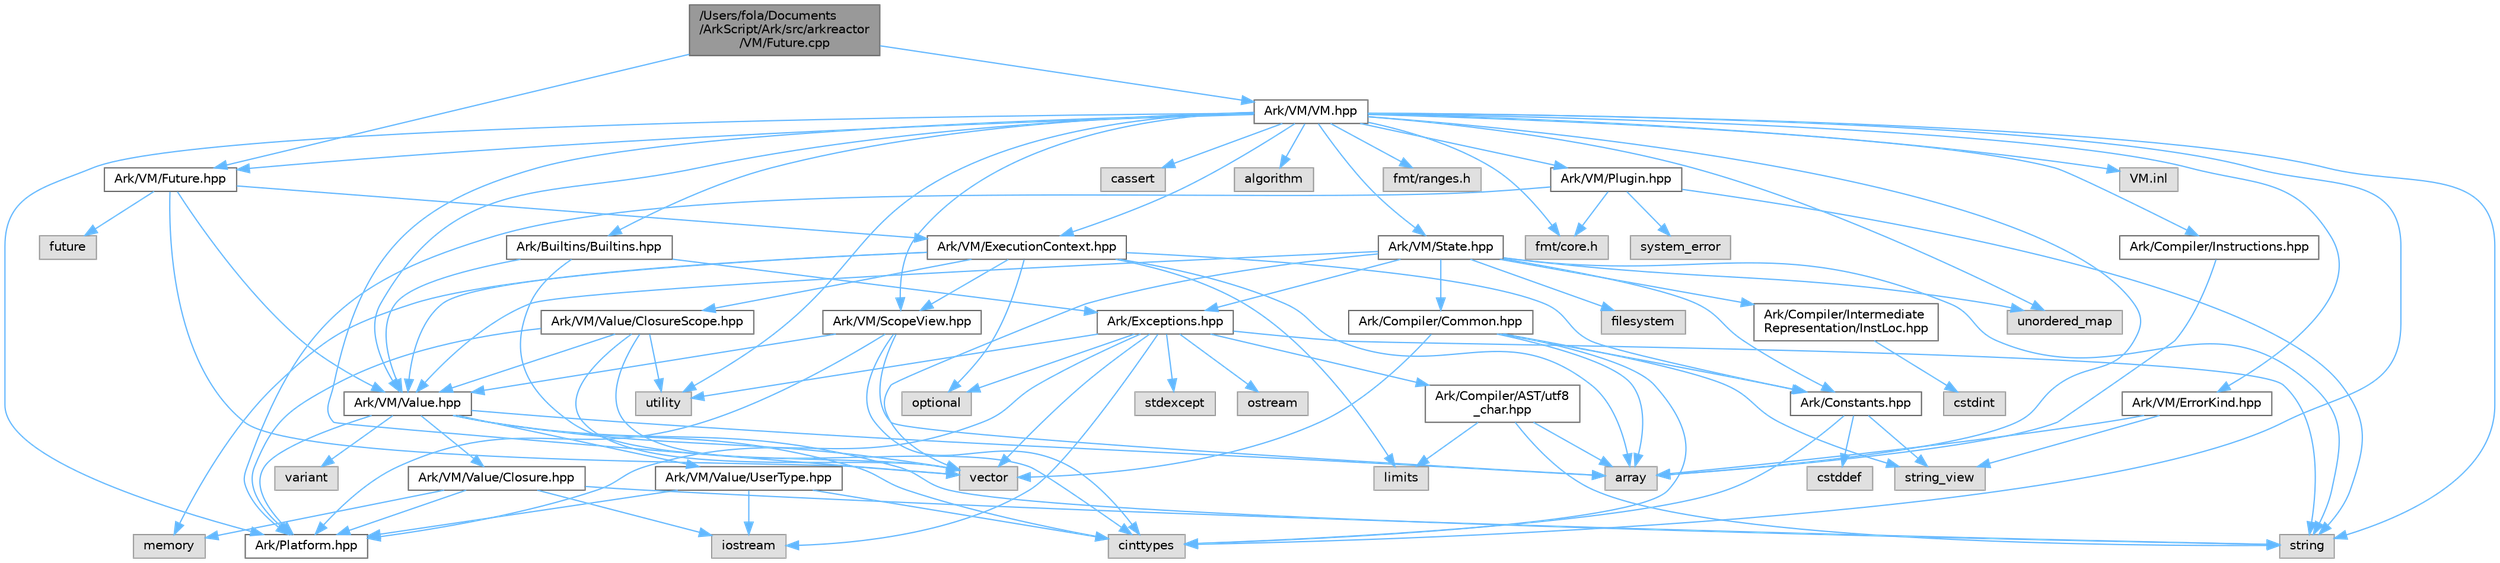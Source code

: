 digraph "/Users/fola/Documents/ArkScript/Ark/src/arkreactor/VM/Future.cpp"
{
 // INTERACTIVE_SVG=YES
 // LATEX_PDF_SIZE
  bgcolor="transparent";
  edge [fontname=Helvetica,fontsize=10,labelfontname=Helvetica,labelfontsize=10];
  node [fontname=Helvetica,fontsize=10,shape=box,height=0.2,width=0.4];
  Node1 [id="Node000001",label="/Users/fola/Documents\l/ArkScript/Ark/src/arkreactor\l/VM/Future.cpp",height=0.2,width=0.4,color="gray40", fillcolor="grey60", style="filled", fontcolor="black",tooltip=" "];
  Node1 -> Node2 [id="edge1_Node000001_Node000002",color="steelblue1",style="solid",tooltip=" "];
  Node2 [id="Node000002",label="Ark/VM/Future.hpp",height=0.2,width=0.4,color="grey40", fillcolor="white", style="filled",URL="$d0/dda/Future_8hpp.html",tooltip="Internal object to resolve asynchronously a function call in ArkScript."];
  Node2 -> Node3 [id="edge2_Node000002_Node000003",color="steelblue1",style="solid",tooltip=" "];
  Node3 [id="Node000003",label="future",height=0.2,width=0.4,color="grey60", fillcolor="#E0E0E0", style="filled",tooltip=" "];
  Node2 -> Node4 [id="edge3_Node000002_Node000004",color="steelblue1",style="solid",tooltip=" "];
  Node4 [id="Node000004",label="vector",height=0.2,width=0.4,color="grey60", fillcolor="#E0E0E0", style="filled",tooltip=" "];
  Node2 -> Node5 [id="edge4_Node000002_Node000005",color="steelblue1",style="solid",tooltip=" "];
  Node5 [id="Node000005",label="Ark/VM/Value.hpp",height=0.2,width=0.4,color="grey40", fillcolor="white", style="filled",URL="$de/dfd/Value_8hpp.html",tooltip="Default value type handled by the virtual machine."];
  Node5 -> Node4 [id="edge5_Node000005_Node000004",color="steelblue1",style="solid",tooltip=" "];
  Node5 -> Node6 [id="edge6_Node000005_Node000006",color="steelblue1",style="solid",tooltip=" "];
  Node6 [id="Node000006",label="variant",height=0.2,width=0.4,color="grey60", fillcolor="#E0E0E0", style="filled",tooltip=" "];
  Node5 -> Node7 [id="edge7_Node000005_Node000007",color="steelblue1",style="solid",tooltip=" "];
  Node7 [id="Node000007",label="string",height=0.2,width=0.4,color="grey60", fillcolor="#E0E0E0", style="filled",tooltip=" "];
  Node5 -> Node8 [id="edge8_Node000005_Node000008",color="steelblue1",style="solid",tooltip=" "];
  Node8 [id="Node000008",label="cinttypes",height=0.2,width=0.4,color="grey60", fillcolor="#E0E0E0", style="filled",tooltip=" "];
  Node5 -> Node9 [id="edge9_Node000005_Node000009",color="steelblue1",style="solid",tooltip=" "];
  Node9 [id="Node000009",label="array",height=0.2,width=0.4,color="grey60", fillcolor="#E0E0E0", style="filled",tooltip=" "];
  Node5 -> Node10 [id="edge10_Node000005_Node000010",color="steelblue1",style="solid",tooltip=" "];
  Node10 [id="Node000010",label="Ark/VM/Value/Closure.hpp",height=0.2,width=0.4,color="grey40", fillcolor="white", style="filled",URL="$dc/dd5/Closure_8hpp.html",tooltip="Subtype of the value type, handling closures."];
  Node10 -> Node11 [id="edge11_Node000010_Node000011",color="steelblue1",style="solid",tooltip=" "];
  Node11 [id="Node000011",label="memory",height=0.2,width=0.4,color="grey60", fillcolor="#E0E0E0", style="filled",tooltip=" "];
  Node10 -> Node12 [id="edge12_Node000010_Node000012",color="steelblue1",style="solid",tooltip=" "];
  Node12 [id="Node000012",label="iostream",height=0.2,width=0.4,color="grey60", fillcolor="#E0E0E0", style="filled",tooltip=" "];
  Node10 -> Node7 [id="edge13_Node000010_Node000007",color="steelblue1",style="solid",tooltip=" "];
  Node10 -> Node13 [id="edge14_Node000010_Node000013",color="steelblue1",style="solid",tooltip=" "];
  Node13 [id="Node000013",label="Ark/Platform.hpp",height=0.2,width=0.4,color="grey40", fillcolor="white", style="filled",URL="$d5/d40/Platform_8hpp.html",tooltip="ArkScript configuration macros."];
  Node5 -> Node14 [id="edge15_Node000005_Node000014",color="steelblue1",style="solid",tooltip=" "];
  Node14 [id="Node000014",label="Ark/VM/Value/UserType.hpp",height=0.2,width=0.4,color="grey40", fillcolor="white", style="filled",URL="$dc/d3d/UserType_8hpp.html",tooltip="Subtype of the value, capable of handling any C++ type."];
  Node14 -> Node12 [id="edge16_Node000014_Node000012",color="steelblue1",style="solid",tooltip=" "];
  Node14 -> Node8 [id="edge17_Node000014_Node000008",color="steelblue1",style="solid",tooltip=" "];
  Node14 -> Node13 [id="edge18_Node000014_Node000013",color="steelblue1",style="solid",tooltip=" "];
  Node5 -> Node13 [id="edge19_Node000005_Node000013",color="steelblue1",style="solid",tooltip=" "];
  Node2 -> Node15 [id="edge20_Node000002_Node000015",color="steelblue1",style="solid",tooltip=" "];
  Node15 [id="Node000015",label="Ark/VM/ExecutionContext.hpp",height=0.2,width=0.4,color="grey40", fillcolor="white", style="filled",URL="$db/df6/ExecutionContext_8hpp.html",tooltip="Keeping track of the internal data needed by the VM."];
  Node15 -> Node9 [id="edge21_Node000015_Node000009",color="steelblue1",style="solid",tooltip=" "];
  Node15 -> Node16 [id="edge22_Node000015_Node000016",color="steelblue1",style="solid",tooltip=" "];
  Node16 [id="Node000016",label="limits",height=0.2,width=0.4,color="grey60", fillcolor="#E0E0E0", style="filled",tooltip=" "];
  Node15 -> Node11 [id="edge23_Node000015_Node000011",color="steelblue1",style="solid",tooltip=" "];
  Node15 -> Node17 [id="edge24_Node000015_Node000017",color="steelblue1",style="solid",tooltip=" "];
  Node17 [id="Node000017",label="optional",height=0.2,width=0.4,color="grey60", fillcolor="#E0E0E0", style="filled",tooltip=" "];
  Node15 -> Node18 [id="edge25_Node000015_Node000018",color="steelblue1",style="solid",tooltip=" "];
  Node18 [id="Node000018",label="Ark/Constants.hpp",height=0.2,width=0.4,color="grey40", fillcolor="white", style="filled",URL="$d6/de9/Constants_8hpp.html",tooltip="Constants used by ArkScript."];
  Node18 -> Node19 [id="edge26_Node000018_Node000019",color="steelblue1",style="solid",tooltip=" "];
  Node19 [id="Node000019",label="string_view",height=0.2,width=0.4,color="grey60", fillcolor="#E0E0E0", style="filled",tooltip=" "];
  Node18 -> Node8 [id="edge27_Node000018_Node000008",color="steelblue1",style="solid",tooltip=" "];
  Node18 -> Node20 [id="edge28_Node000018_Node000020",color="steelblue1",style="solid",tooltip=" "];
  Node20 [id="Node000020",label="cstddef",height=0.2,width=0.4,color="grey60", fillcolor="#E0E0E0", style="filled",tooltip=" "];
  Node15 -> Node5 [id="edge29_Node000015_Node000005",color="steelblue1",style="solid",tooltip=" "];
  Node15 -> Node21 [id="edge30_Node000015_Node000021",color="steelblue1",style="solid",tooltip=" "];
  Node21 [id="Node000021",label="Ark/VM/ScopeView.hpp",height=0.2,width=0.4,color="grey40", fillcolor="white", style="filled",URL="$d8/d45/ScopeView_8hpp.html",tooltip=" "];
  Node21 -> Node9 [id="edge31_Node000021_Node000009",color="steelblue1",style="solid",tooltip=" "];
  Node21 -> Node8 [id="edge32_Node000021_Node000008",color="steelblue1",style="solid",tooltip=" "];
  Node21 -> Node13 [id="edge33_Node000021_Node000013",color="steelblue1",style="solid",tooltip=" "];
  Node21 -> Node5 [id="edge34_Node000021_Node000005",color="steelblue1",style="solid",tooltip=" "];
  Node15 -> Node22 [id="edge35_Node000015_Node000022",color="steelblue1",style="solid",tooltip=" "];
  Node22 [id="Node000022",label="Ark/VM/Value/ClosureScope.hpp",height=0.2,width=0.4,color="grey40", fillcolor="white", style="filled",URL="$d1/d71/ClosureScope_8hpp.html",tooltip="Subtype of the value type, handling closures."];
  Node22 -> Node4 [id="edge36_Node000022_Node000004",color="steelblue1",style="solid",tooltip=" "];
  Node22 -> Node23 [id="edge37_Node000022_Node000023",color="steelblue1",style="solid",tooltip=" "];
  Node23 [id="Node000023",label="utility",height=0.2,width=0.4,color="grey60", fillcolor="#E0E0E0", style="filled",tooltip=" "];
  Node22 -> Node8 [id="edge38_Node000022_Node000008",color="steelblue1",style="solid",tooltip=" "];
  Node22 -> Node13 [id="edge39_Node000022_Node000013",color="steelblue1",style="solid",tooltip=" "];
  Node22 -> Node5 [id="edge40_Node000022_Node000005",color="steelblue1",style="solid",tooltip=" "];
  Node1 -> Node24 [id="edge41_Node000001_Node000024",color="steelblue1",style="solid",tooltip=" "];
  Node24 [id="Node000024",label="Ark/VM/VM.hpp",height=0.2,width=0.4,color="grey40", fillcolor="white", style="filled",URL="$d1/d91/VM_8hpp.html",tooltip="The ArkScript virtual machine."];
  Node24 -> Node9 [id="edge42_Node000024_Node000009",color="steelblue1",style="solid",tooltip=" "];
  Node24 -> Node4 [id="edge43_Node000024_Node000004",color="steelblue1",style="solid",tooltip=" "];
  Node24 -> Node7 [id="edge44_Node000024_Node000007",color="steelblue1",style="solid",tooltip=" "];
  Node24 -> Node25 [id="edge45_Node000024_Node000025",color="steelblue1",style="solid",tooltip=" "];
  Node25 [id="Node000025",label="cassert",height=0.2,width=0.4,color="grey60", fillcolor="#E0E0E0", style="filled",tooltip=" "];
  Node24 -> Node23 [id="edge46_Node000024_Node000023",color="steelblue1",style="solid",tooltip=" "];
  Node24 -> Node8 [id="edge47_Node000024_Node000008",color="steelblue1",style="solid",tooltip=" "];
  Node24 -> Node26 [id="edge48_Node000024_Node000026",color="steelblue1",style="solid",tooltip=" "];
  Node26 [id="Node000026",label="unordered_map",height=0.2,width=0.4,color="grey60", fillcolor="#E0E0E0", style="filled",tooltip=" "];
  Node24 -> Node27 [id="edge49_Node000024_Node000027",color="steelblue1",style="solid",tooltip=" "];
  Node27 [id="Node000027",label="algorithm",height=0.2,width=0.4,color="grey60", fillcolor="#E0E0E0", style="filled",tooltip=" "];
  Node24 -> Node28 [id="edge50_Node000024_Node000028",color="steelblue1",style="solid",tooltip=" "];
  Node28 [id="Node000028",label="fmt/core.h",height=0.2,width=0.4,color="grey60", fillcolor="#E0E0E0", style="filled",tooltip=" "];
  Node24 -> Node29 [id="edge51_Node000024_Node000029",color="steelblue1",style="solid",tooltip=" "];
  Node29 [id="Node000029",label="fmt/ranges.h",height=0.2,width=0.4,color="grey60", fillcolor="#E0E0E0", style="filled",tooltip=" "];
  Node24 -> Node30 [id="edge52_Node000024_Node000030",color="steelblue1",style="solid",tooltip=" "];
  Node30 [id="Node000030",label="Ark/Compiler/Instructions.hpp",height=0.2,width=0.4,color="grey40", fillcolor="white", style="filled",URL="$d8/daa/Instructions_8hpp.html",tooltip="The different instructions used by the compiler and virtual machine."];
  Node30 -> Node9 [id="edge53_Node000030_Node000009",color="steelblue1",style="solid",tooltip=" "];
  Node24 -> Node5 [id="edge54_Node000024_Node000005",color="steelblue1",style="solid",tooltip=" "];
  Node24 -> Node31 [id="edge55_Node000024_Node000031",color="steelblue1",style="solid",tooltip=" "];
  Node31 [id="Node000031",label="Ark/VM/State.hpp",height=0.2,width=0.4,color="grey40", fillcolor="white", style="filled",URL="$d0/db5/State_8hpp.html",tooltip="State used by the virtual machine: it loads the bytecode, can compile it if needed,..."];
  Node31 -> Node7 [id="edge56_Node000031_Node000007",color="steelblue1",style="solid",tooltip=" "];
  Node31 -> Node4 [id="edge57_Node000031_Node000004",color="steelblue1",style="solid",tooltip=" "];
  Node31 -> Node26 [id="edge58_Node000031_Node000026",color="steelblue1",style="solid",tooltip=" "];
  Node31 -> Node32 [id="edge59_Node000031_Node000032",color="steelblue1",style="solid",tooltip=" "];
  Node32 [id="Node000032",label="filesystem",height=0.2,width=0.4,color="grey60", fillcolor="#E0E0E0", style="filled",tooltip=" "];
  Node31 -> Node18 [id="edge60_Node000031_Node000018",color="steelblue1",style="solid",tooltip=" "];
  Node31 -> Node5 [id="edge61_Node000031_Node000005",color="steelblue1",style="solid",tooltip=" "];
  Node31 -> Node33 [id="edge62_Node000031_Node000033",color="steelblue1",style="solid",tooltip=" "];
  Node33 [id="Node000033",label="Ark/Compiler/Common.hpp",height=0.2,width=0.4,color="grey40", fillcolor="white", style="filled",URL="$d8/ddd/Common_8hpp.html",tooltip="Common code for the compiler."];
  Node33 -> Node9 [id="edge63_Node000033_Node000009",color="steelblue1",style="solid",tooltip=" "];
  Node33 -> Node19 [id="edge64_Node000033_Node000019",color="steelblue1",style="solid",tooltip=" "];
  Node33 -> Node4 [id="edge65_Node000033_Node000004",color="steelblue1",style="solid",tooltip=" "];
  Node33 -> Node8 [id="edge66_Node000033_Node000008",color="steelblue1",style="solid",tooltip=" "];
  Node33 -> Node18 [id="edge67_Node000033_Node000018",color="steelblue1",style="solid",tooltip=" "];
  Node31 -> Node34 [id="edge68_Node000031_Node000034",color="steelblue1",style="solid",tooltip=" "];
  Node34 [id="Node000034",label="Ark/Exceptions.hpp",height=0.2,width=0.4,color="grey40", fillcolor="white", style="filled",URL="$d2/de9/Exceptions_8hpp.html",tooltip="ArkScript homemade exceptions."];
  Node34 -> Node7 [id="edge69_Node000034_Node000007",color="steelblue1",style="solid",tooltip=" "];
  Node34 -> Node23 [id="edge70_Node000034_Node000023",color="steelblue1",style="solid",tooltip=" "];
  Node34 -> Node4 [id="edge71_Node000034_Node000004",color="steelblue1",style="solid",tooltip=" "];
  Node34 -> Node35 [id="edge72_Node000034_Node000035",color="steelblue1",style="solid",tooltip=" "];
  Node35 [id="Node000035",label="stdexcept",height=0.2,width=0.4,color="grey60", fillcolor="#E0E0E0", style="filled",tooltip=" "];
  Node34 -> Node17 [id="edge73_Node000034_Node000017",color="steelblue1",style="solid",tooltip=" "];
  Node34 -> Node36 [id="edge74_Node000034_Node000036",color="steelblue1",style="solid",tooltip=" "];
  Node36 [id="Node000036",label="ostream",height=0.2,width=0.4,color="grey60", fillcolor="#E0E0E0", style="filled",tooltip=" "];
  Node34 -> Node12 [id="edge75_Node000034_Node000012",color="steelblue1",style="solid",tooltip=" "];
  Node34 -> Node37 [id="edge76_Node000034_Node000037",color="steelblue1",style="solid",tooltip=" "];
  Node37 [id="Node000037",label="Ark/Compiler/AST/utf8\l_char.hpp",height=0.2,width=0.4,color="grey40", fillcolor="white", style="filled",URL="$db/d4e/utf8__char_8hpp.html",tooltip=" "];
  Node37 -> Node9 [id="edge77_Node000037_Node000009",color="steelblue1",style="solid",tooltip=" "];
  Node37 -> Node7 [id="edge78_Node000037_Node000007",color="steelblue1",style="solid",tooltip=" "];
  Node37 -> Node16 [id="edge79_Node000037_Node000016",color="steelblue1",style="solid",tooltip=" "];
  Node34 -> Node13 [id="edge80_Node000034_Node000013",color="steelblue1",style="solid",tooltip=" "];
  Node31 -> Node38 [id="edge81_Node000031_Node000038",color="steelblue1",style="solid",tooltip=" "];
  Node38 [id="Node000038",label="Ark/Compiler/Intermediate\lRepresentation/InstLoc.hpp",height=0.2,width=0.4,color="grey40", fillcolor="white", style="filled",URL="$d5/d3a/InstLoc_8hpp.html",tooltip=" "];
  Node38 -> Node39 [id="edge82_Node000038_Node000039",color="steelblue1",style="solid",tooltip=" "];
  Node39 [id="Node000039",label="cstdint",height=0.2,width=0.4,color="grey60", fillcolor="#E0E0E0", style="filled",tooltip=" "];
  Node24 -> Node21 [id="edge83_Node000024_Node000021",color="steelblue1",style="solid",tooltip=" "];
  Node24 -> Node40 [id="edge84_Node000024_Node000040",color="steelblue1",style="solid",tooltip=" "];
  Node40 [id="Node000040",label="Ark/VM/ErrorKind.hpp",height=0.2,width=0.4,color="grey40", fillcolor="white", style="filled",URL="$de/df9/ErrorKind_8hpp.html",tooltip=" "];
  Node40 -> Node9 [id="edge85_Node000040_Node000009",color="steelblue1",style="solid",tooltip=" "];
  Node40 -> Node19 [id="edge86_Node000040_Node000019",color="steelblue1",style="solid",tooltip=" "];
  Node24 -> Node15 [id="edge87_Node000024_Node000015",color="steelblue1",style="solid",tooltip=" "];
  Node24 -> Node41 [id="edge88_Node000024_Node000041",color="steelblue1",style="solid",tooltip=" "];
  Node41 [id="Node000041",label="Ark/Builtins/Builtins.hpp",height=0.2,width=0.4,color="grey40", fillcolor="white", style="filled",URL="$da/d84/Builtins_8hpp.html",tooltip="Host the declaration of all the ArkScript builtins."];
  Node41 -> Node4 [id="edge89_Node000041_Node000004",color="steelblue1",style="solid",tooltip=" "];
  Node41 -> Node5 [id="edge90_Node000041_Node000005",color="steelblue1",style="solid",tooltip=" "];
  Node41 -> Node34 [id="edge91_Node000041_Node000034",color="steelblue1",style="solid",tooltip=" "];
  Node24 -> Node13 [id="edge92_Node000024_Node000013",color="steelblue1",style="solid",tooltip=" "];
  Node24 -> Node42 [id="edge93_Node000024_Node000042",color="steelblue1",style="solid",tooltip=" "];
  Node42 [id="Node000042",label="Ark/VM/Plugin.hpp",height=0.2,width=0.4,color="grey40", fillcolor="white", style="filled",URL="$db/d0e/Plugin_8hpp.html",tooltip="Loads .dll/.so/.dynlib files."];
  Node42 -> Node13 [id="edge94_Node000042_Node000013",color="steelblue1",style="solid",tooltip=" "];
  Node42 -> Node7 [id="edge95_Node000042_Node000007",color="steelblue1",style="solid",tooltip=" "];
  Node42 -> Node43 [id="edge96_Node000042_Node000043",color="steelblue1",style="solid",tooltip=" "];
  Node43 [id="Node000043",label="system_error",height=0.2,width=0.4,color="grey60", fillcolor="#E0E0E0", style="filled",tooltip=" "];
  Node42 -> Node28 [id="edge97_Node000042_Node000028",color="steelblue1",style="solid",tooltip=" "];
  Node24 -> Node2 [id="edge98_Node000024_Node000002",color="steelblue1",style="solid",tooltip=" "];
  Node24 -> Node44 [id="edge99_Node000024_Node000044",color="steelblue1",style="solid",tooltip=" "];
  Node44 [id="Node000044",label="VM.inl",height=0.2,width=0.4,color="grey60", fillcolor="#E0E0E0", style="filled",tooltip=" "];
}

